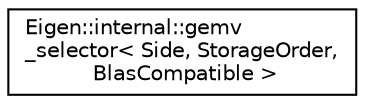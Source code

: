 digraph "Graphical Class Hierarchy"
{
  edge [fontname="Helvetica",fontsize="10",labelfontname="Helvetica",labelfontsize="10"];
  node [fontname="Helvetica",fontsize="10",shape=record];
  rankdir="LR";
  Node1 [label="Eigen::internal::gemv\l_selector\< Side, StorageOrder,\l BlasCompatible \>",height=0.2,width=0.4,color="black", fillcolor="white", style="filled",URL="$struct_eigen_1_1internal_1_1gemv__selector.html"];
}
